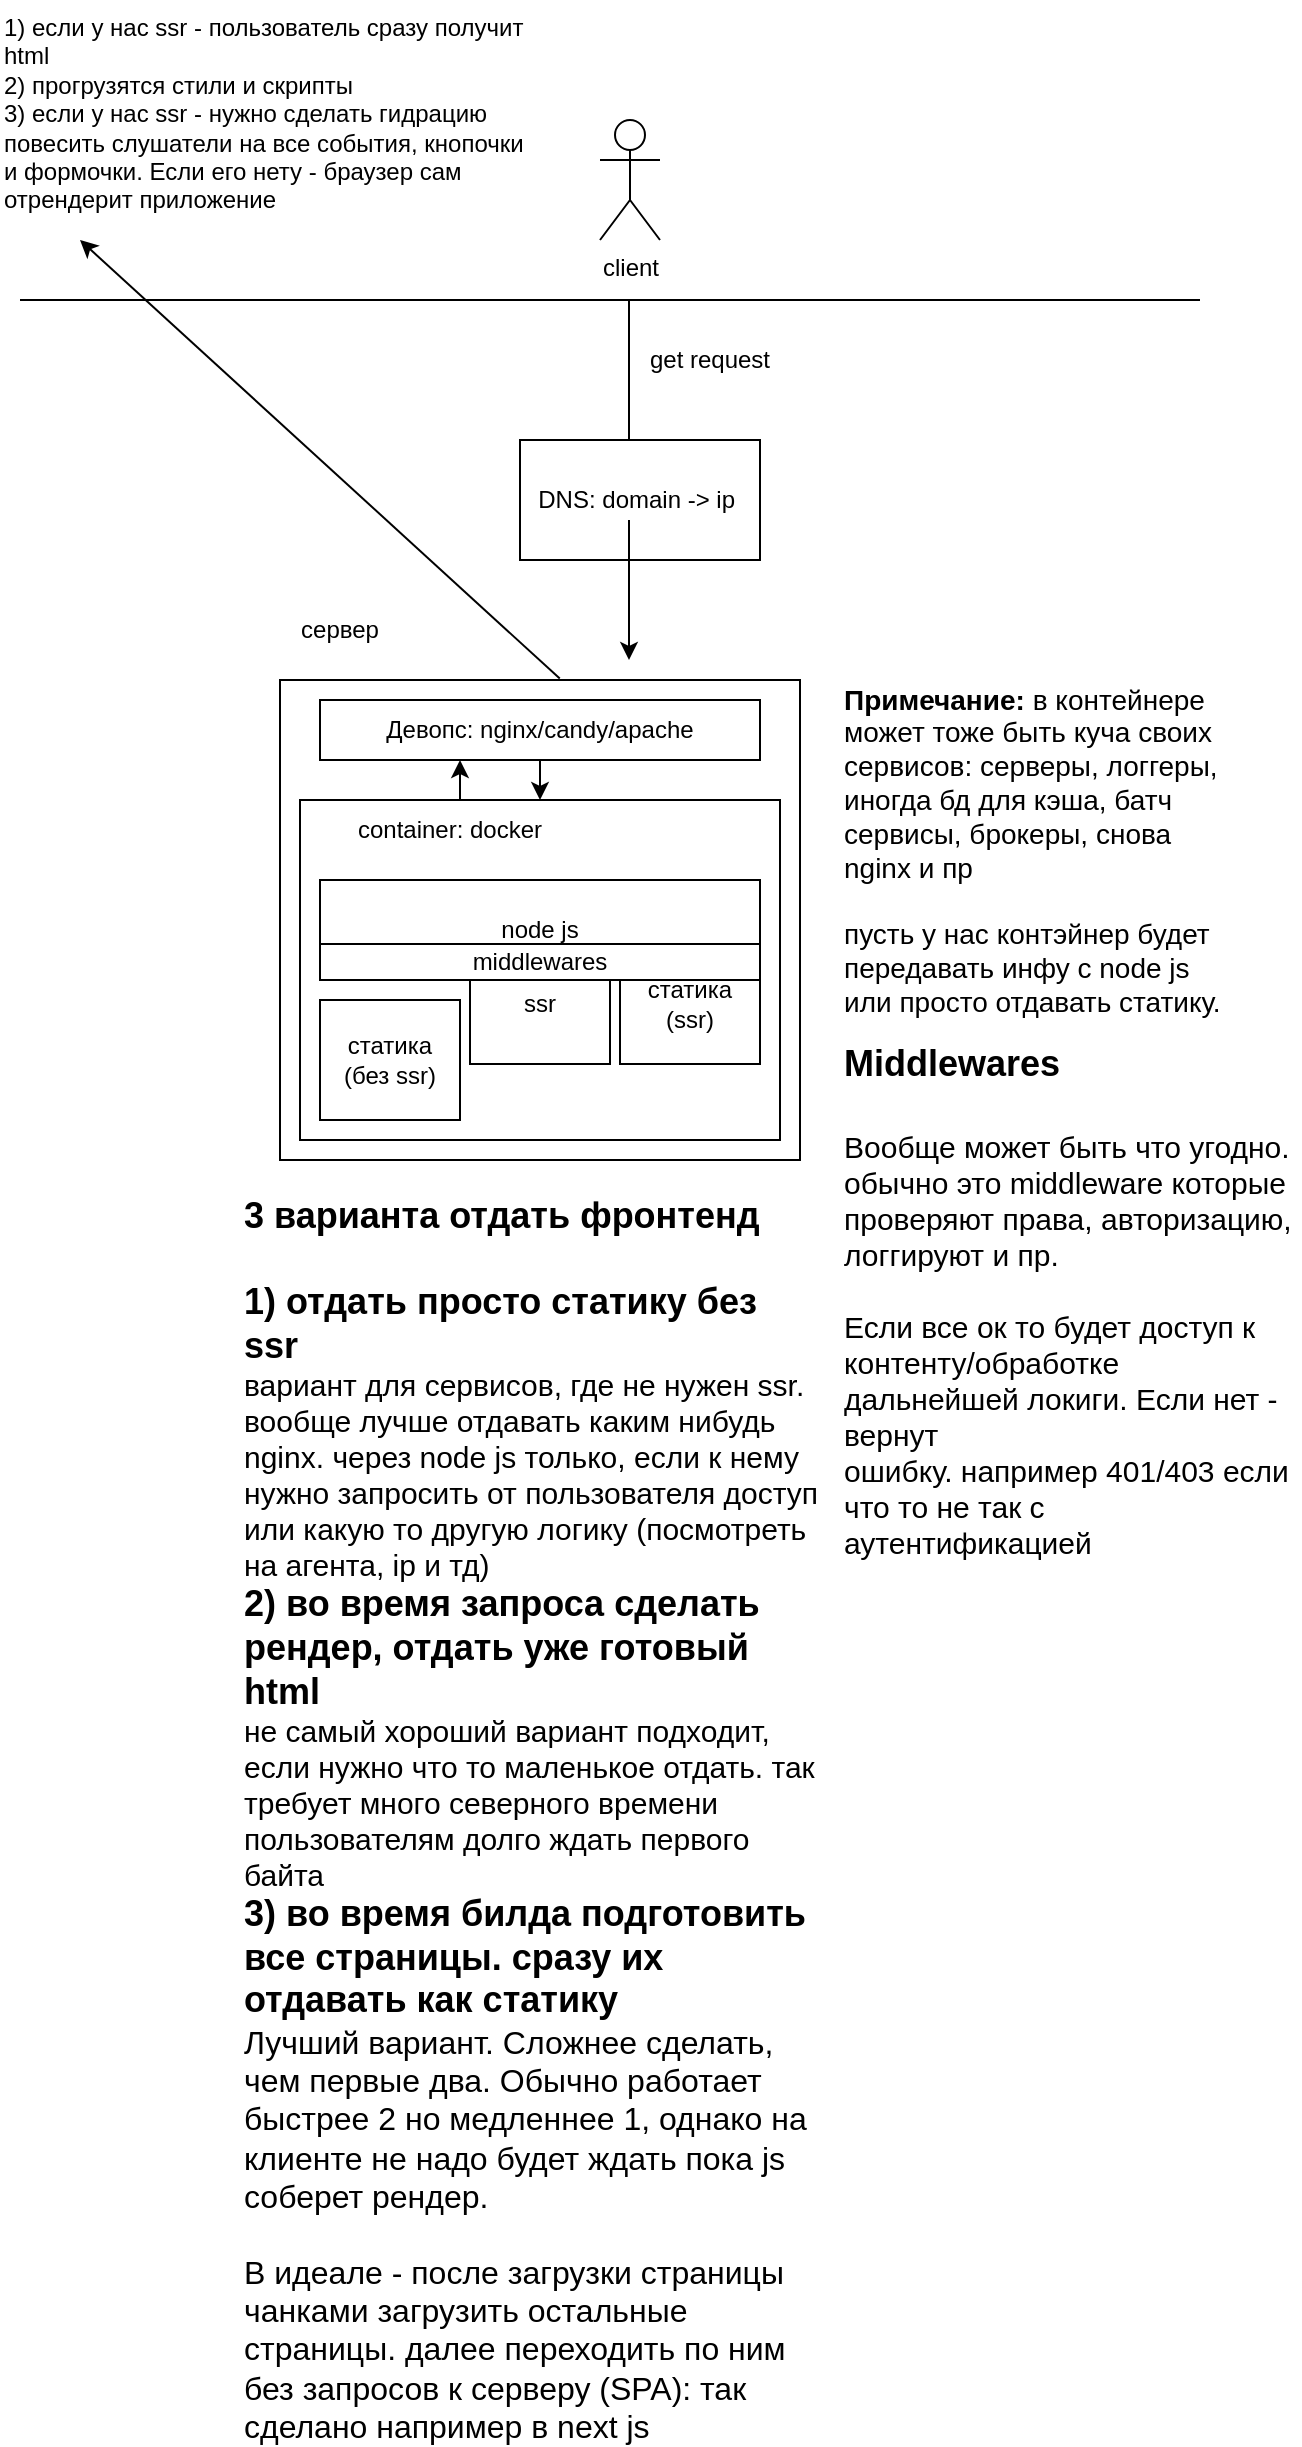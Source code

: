<mxfile version="24.0.7" type="github">
  <diagram name="Page-1" id="oxT93REgdBnrsqCUNy76">
    <mxGraphModel dx="772" dy="755" grid="1" gridSize="10" guides="1" tooltips="1" connect="1" arrows="1" fold="1" page="1" pageScale="1" pageWidth="850" pageHeight="1100" math="0" shadow="0">
      <root>
        <mxCell id="0" />
        <mxCell id="1" parent="0" />
        <mxCell id="N2UJYiBVN7IEDLmHxjyJ-4" value="client" style="shape=umlActor;verticalLabelPosition=bottom;verticalAlign=top;html=1;outlineConnect=0;" parent="1" vertex="1">
          <mxGeometry x="360" y="100" width="30" height="60" as="geometry" />
        </mxCell>
        <mxCell id="bE4lquNDYk41hHukXNN1-1" value="" style="endArrow=classic;html=1;rounded=0;" parent="1" edge="1">
          <mxGeometry width="50" height="50" relative="1" as="geometry">
            <mxPoint x="374.5" y="190" as="sourcePoint" />
            <mxPoint x="374.5" y="280" as="targetPoint" />
          </mxGeometry>
        </mxCell>
        <mxCell id="bE4lquNDYk41hHukXNN1-8" value="get request" style="text;html=1;align=center;verticalAlign=middle;whiteSpace=wrap;rounded=0;" parent="1" vertex="1">
          <mxGeometry x="350" y="200" width="130" height="40" as="geometry" />
        </mxCell>
        <mxCell id="bE4lquNDYk41hHukXNN1-9" value="DNS: domain -&amp;gt; ip&amp;nbsp;" style="rounded=0;whiteSpace=wrap;html=1;" parent="1" vertex="1">
          <mxGeometry x="320" y="260" width="120" height="60" as="geometry" />
        </mxCell>
        <mxCell id="bE4lquNDYk41hHukXNN1-10" value="" style="endArrow=classic;html=1;rounded=0;" parent="1" edge="1">
          <mxGeometry width="50" height="50" relative="1" as="geometry">
            <mxPoint x="374.5" y="300" as="sourcePoint" />
            <mxPoint x="374.5" y="370" as="targetPoint" />
          </mxGeometry>
        </mxCell>
        <mxCell id="bE4lquNDYk41hHukXNN1-13" value="сервер" style="text;html=1;align=center;verticalAlign=middle;whiteSpace=wrap;rounded=0;" parent="1" vertex="1">
          <mxGeometry x="200" y="340" width="60" height="30" as="geometry" />
        </mxCell>
        <mxCell id="bE4lquNDYk41hHukXNN1-17" value="" style="rounded=0;whiteSpace=wrap;html=1;" parent="1" vertex="1">
          <mxGeometry x="200" y="380" width="260" height="240" as="geometry" />
        </mxCell>
        <mxCell id="bE4lquNDYk41hHukXNN1-29" style="edgeStyle=orthogonalEdgeStyle;rounded=0;orthogonalLoop=1;jettySize=auto;html=1;exitX=0.5;exitY=1;exitDx=0;exitDy=0;entryX=0.5;entryY=0;entryDx=0;entryDy=0;" parent="1" source="bE4lquNDYk41hHukXNN1-19" target="bE4lquNDYk41hHukXNN1-21" edge="1">
          <mxGeometry relative="1" as="geometry" />
        </mxCell>
        <mxCell id="bE4lquNDYk41hHukXNN1-19" value="Девопс: nginx/candy/apache" style="rounded=0;whiteSpace=wrap;html=1;" parent="1" vertex="1">
          <mxGeometry x="220" y="390" width="220" height="30" as="geometry" />
        </mxCell>
        <mxCell id="bE4lquNDYk41hHukXNN1-21" value="" style="rounded=0;whiteSpace=wrap;html=1;" parent="1" vertex="1">
          <mxGeometry x="210" y="440" width="240" height="170" as="geometry" />
        </mxCell>
        <mxCell id="bE4lquNDYk41hHukXNN1-25" value="container: docker" style="text;html=1;align=center;verticalAlign=middle;whiteSpace=wrap;rounded=0;" parent="1" vertex="1">
          <mxGeometry x="230" y="430" width="110" height="50" as="geometry" />
        </mxCell>
        <mxCell id="bE4lquNDYk41hHukXNN1-27" value="&lt;div style=&quot;text-align: center;&quot;&gt;&lt;br&gt;&lt;/div&gt;" style="text;whiteSpace=wrap;html=1;" parent="1" vertex="1">
          <mxGeometry x="470" y="440" width="70" height="40" as="geometry" />
        </mxCell>
        <mxCell id="bE4lquNDYk41hHukXNN1-28" value="&lt;font style=&quot;font-size: 14px;&quot;&gt;&lt;b&gt;Примечание:&lt;/b&gt; в контейнере может тоже быть куча своих сервисов: серверы, логгеры, иногда бд для кэша, батч сервисы, брокеры, снова nginx и пр&lt;/font&gt;&lt;div&gt;&lt;font style=&quot;font-size: 14px;&quot;&gt;&lt;br&gt;&lt;/font&gt;&lt;/div&gt;&lt;div&gt;&lt;span style=&quot;font-size: 14px;&quot;&gt;пусть у нас контэйнер будет передавать инфу с node js или просто отдавать статику.&lt;/span&gt;&lt;/div&gt;" style="text;html=1;align=left;verticalAlign=middle;whiteSpace=wrap;rounded=0;" parent="1" vertex="1">
          <mxGeometry x="480" y="380" width="195" height="170" as="geometry" />
        </mxCell>
        <mxCell id="bE4lquNDYk41hHukXNN1-30" value="node js" style="rounded=0;whiteSpace=wrap;html=1;" parent="1" vertex="1">
          <mxGeometry x="220" y="480" width="220" height="50" as="geometry" />
        </mxCell>
        <mxCell id="bE4lquNDYk41hHukXNN1-31" value="" style="endArrow=none;html=1;rounded=0;" parent="1" edge="1">
          <mxGeometry width="50" height="50" relative="1" as="geometry">
            <mxPoint x="70" y="190" as="sourcePoint" />
            <mxPoint x="660" y="190" as="targetPoint" />
          </mxGeometry>
        </mxCell>
        <mxCell id="bE4lquNDYk41hHukXNN1-33" value="статика (без ssr)" style="rounded=0;whiteSpace=wrap;html=1;" parent="1" vertex="1">
          <mxGeometry x="220" y="540" width="70" height="60" as="geometry" />
        </mxCell>
        <mxCell id="bE4lquNDYk41hHukXNN1-34" value="ssr" style="rounded=0;whiteSpace=wrap;html=1;" parent="1" vertex="1">
          <mxGeometry x="295" y="512" width="70" height="60" as="geometry" />
        </mxCell>
        <mxCell id="bE4lquNDYk41hHukXNN1-35" value="статика (ssr)" style="rounded=0;whiteSpace=wrap;html=1;" parent="1" vertex="1">
          <mxGeometry x="370" y="512" width="70" height="60" as="geometry" />
        </mxCell>
        <mxCell id="bE4lquNDYk41hHukXNN1-38" value="middlewares" style="rounded=0;whiteSpace=wrap;html=1;" parent="1" vertex="1">
          <mxGeometry x="220" y="512" width="220" height="18" as="geometry" />
        </mxCell>
        <mxCell id="bE4lquNDYk41hHukXNN1-43" value="" style="endArrow=classic;html=1;rounded=0;" parent="1" edge="1">
          <mxGeometry width="50" height="50" relative="1" as="geometry">
            <mxPoint x="290" y="440" as="sourcePoint" />
            <mxPoint x="290" y="420" as="targetPoint" />
          </mxGeometry>
        </mxCell>
        <mxCell id="bE4lquNDYk41hHukXNN1-44" value="" style="endArrow=classic;html=1;rounded=0;exitX=0.538;exitY=-0.003;exitDx=0;exitDy=0;exitPerimeter=0;" parent="1" source="bE4lquNDYk41hHukXNN1-17" edge="1">
          <mxGeometry width="50" height="50" relative="1" as="geometry">
            <mxPoint x="240" y="470" as="sourcePoint" />
            <mxPoint x="100" y="160" as="targetPoint" />
          </mxGeometry>
        </mxCell>
        <mxCell id="bE4lquNDYk41hHukXNN1-48" value="&lt;b&gt;&lt;font style=&quot;font-size: 18px;&quot;&gt;Middlewares&lt;/font&gt;&lt;/b&gt;&lt;div&gt;&lt;font size=&quot;4&quot;&gt;&lt;b&gt;&lt;br&gt;&lt;/b&gt;&lt;/font&gt;&lt;div style=&quot;font-size: 15px;&quot;&gt;&lt;font style=&quot;font-size: 15px;&quot;&gt;Вообще может быть что угодно. обычно это middleware которые проверяют права, авторизацию, логгируют и пр.&amp;nbsp;&lt;/font&gt;&lt;/div&gt;&lt;div style=&quot;font-size: 15px;&quot;&gt;&lt;font style=&quot;font-size: 15px;&quot;&gt;&lt;br&gt;&lt;/font&gt;&lt;/div&gt;&lt;div style=&quot;font-size: 15px;&quot;&gt;&lt;font style=&quot;font-size: 15px;&quot;&gt;&lt;font style=&quot;font-size: 15px;&quot;&gt;Если все ок то будет доступ к контенту/обработке дальнейшей локиги. Если нет - вернут ошибку.&amp;nbsp;&lt;/font&gt;&lt;/font&gt;например&amp;nbsp;401/403 если что то не так с аутентификацией&lt;/div&gt;&lt;div style=&quot;font-size: 15px;&quot;&gt;&lt;div style=&quot;font-size: 15px;&quot;&gt;&lt;br&gt;&lt;/div&gt;&lt;/div&gt;&lt;/div&gt;" style="text;html=1;align=left;verticalAlign=middle;whiteSpace=wrap;rounded=0;" parent="1" vertex="1">
          <mxGeometry x="480" y="570" width="230" height="260" as="geometry" />
        </mxCell>
        <mxCell id="bE4lquNDYk41hHukXNN1-49" value="&lt;font size=&quot;4&quot;&gt;&lt;b&gt;3 варианта отдать фронтенд&lt;/b&gt;&lt;/font&gt;&lt;div&gt;&lt;font size=&quot;4&quot;&gt;&lt;b&gt;&lt;br&gt;&lt;/b&gt;&lt;/font&gt;&lt;/div&gt;&lt;div&gt;&lt;font size=&quot;4&quot;&gt;&lt;b&gt;1) отдать просто статику без ssr&lt;/b&gt;&lt;/font&gt;&lt;/div&gt;&lt;div style=&quot;font-size: 15px;&quot;&gt;вариант для сервисов, где не нужен ssr. вообще лучше отдавать каким нибудь nginx. через node js только, если к нему нужно запросить от пользователя доступ или какую то другую логику (посмотреть на агента, ip и тд)&lt;/div&gt;&lt;div&gt;&lt;font size=&quot;4&quot;&gt;&lt;b&gt;2) во время запроса сделать рендер, отдать уже готовый html&lt;/b&gt;&lt;/font&gt;&lt;/div&gt;&lt;div&gt;&lt;div style=&quot;font-size: 15px;&quot;&gt;не самый хороший вариант подходит, если нужно что то маленькое отдать. так требует много северного времени пользователям долго ждать первого байта&lt;/div&gt;&lt;/div&gt;&lt;div&gt;&lt;font size=&quot;4&quot;&gt;&lt;b&gt;3) во время билда подготовить все страницы. сразу их отдавать как статику&lt;br&gt;&lt;/b&gt;&lt;/font&gt;&lt;div&gt;&lt;div style=&quot;font-size: 16px;&quot;&gt;&lt;div&gt;&lt;span style=&quot;&quot;&gt;Лучший вариант. Сложнее сделать, чем первые два. Обычно работает быстрее 2 но медленнее 1&lt;/span&gt;&lt;span style=&quot;&quot;&gt;, однако на клиенте не надо будет ждать пока js соберет рендер.&amp;nbsp;&lt;/span&gt;&lt;/div&gt;&lt;div&gt;&lt;span style=&quot;&quot;&gt;&lt;br&gt;&lt;/span&gt;&lt;/div&gt;&lt;div&gt;В идеале - после загрузки страницы чанками загрузить остальные страницы. далее переходить по ним без запросов к серверу (SPA): так сделано например в next js&lt;/div&gt;&lt;/div&gt;&lt;/div&gt;&lt;/div&gt;" style="text;html=1;align=left;verticalAlign=middle;whiteSpace=wrap;rounded=0;" parent="1" vertex="1">
          <mxGeometry x="180" y="740" width="290" height="420" as="geometry" />
        </mxCell>
        <mxCell id="bE4lquNDYk41hHukXNN1-52" value="1) если у нас ssr - пользователь сразу получит html&amp;nbsp;&lt;div&gt;2) прогрузятся стили и скрипты&lt;/div&gt;&lt;div&gt;3) если у нас ssr - нужно сделать гидрацию повесить слушатели на все события, кнопочки и формочки. Если его нету - браузер сам отрендерит приложение&lt;/div&gt;" style="text;html=1;whiteSpace=wrap;overflow=hidden;rounded=0;" parent="1" vertex="1">
          <mxGeometry x="60" y="40" width="270" height="200" as="geometry" />
        </mxCell>
      </root>
    </mxGraphModel>
  </diagram>
</mxfile>
